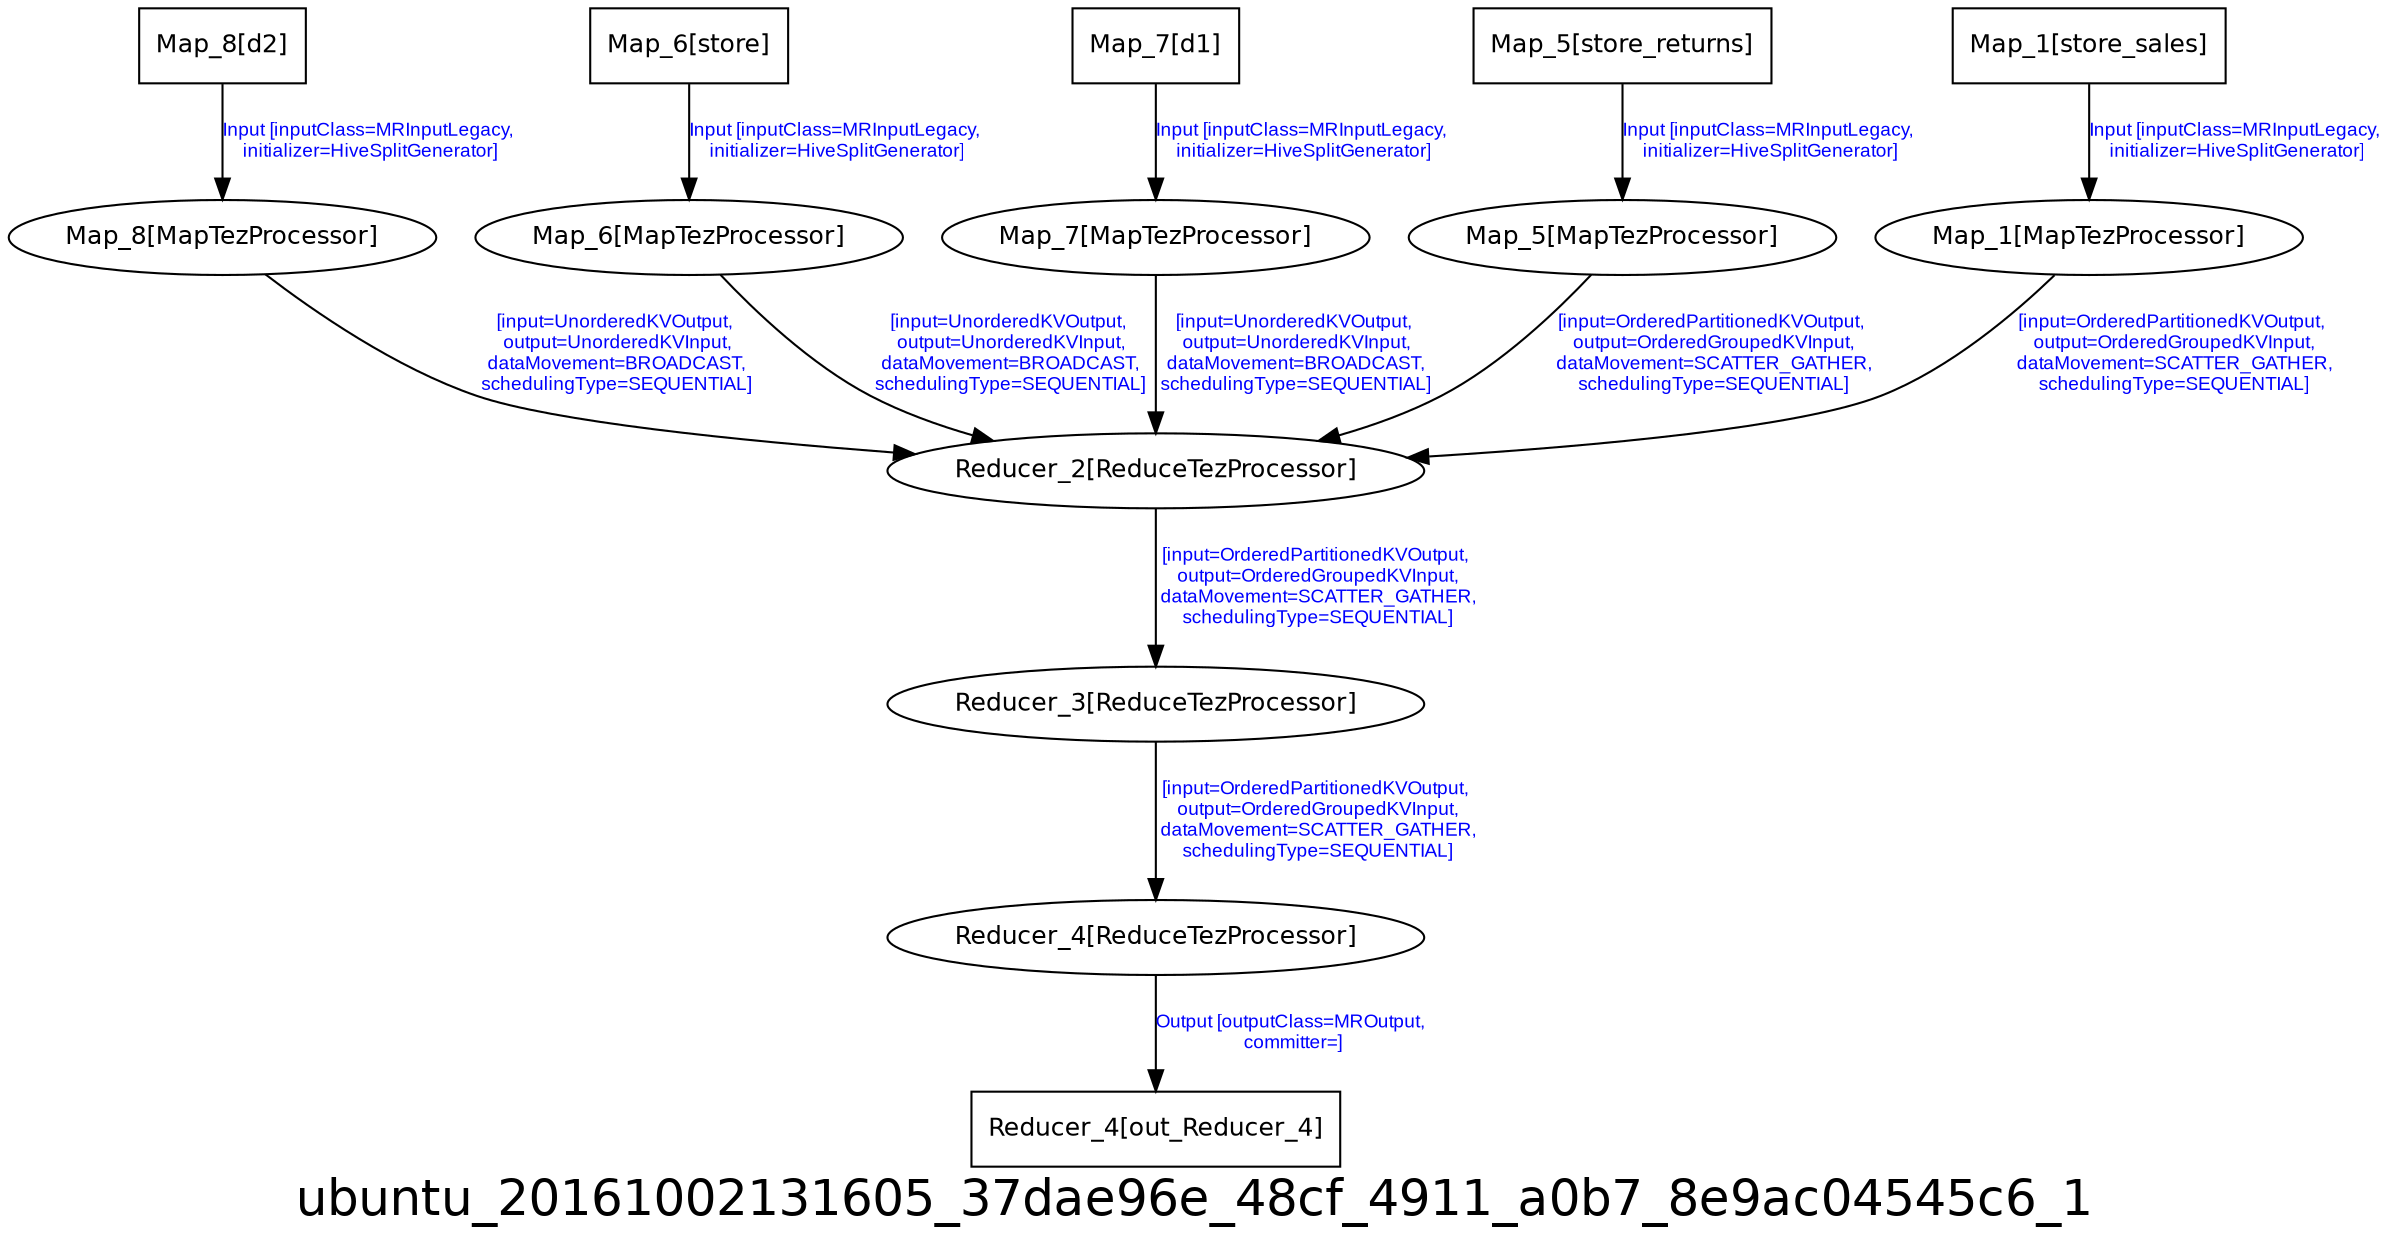 digraph ubuntu_20161002131605_37dae96e_48cf_4911_a0b7_8e9ac04545c6_1 {
graph [ label="ubuntu_20161002131605_37dae96e_48cf_4911_a0b7_8e9ac04545c6_1", fontsize=24, fontname=Helvetica];
node [fontsize=12, fontname=Helvetica];
edge [fontsize=9, fontcolor=blue, fontname=Arial];
"ubuntu_20161002131605_37dae96e_48cf_4911_a0b7_8e9ac04545c6_1.Map_1" [ label = "Map_1[MapTezProcessor]" ];
"ubuntu_20161002131605_37dae96e_48cf_4911_a0b7_8e9ac04545c6_1.Map_1" -> "ubuntu_20161002131605_37dae96e_48cf_4911_a0b7_8e9ac04545c6_1.Reducer_2" [ label = "[input=OrderedPartitionedKVOutput,\n output=OrderedGroupedKVInput,\n dataMovement=SCATTER_GATHER,\n schedulingType=SEQUENTIAL]" ];
"ubuntu_20161002131605_37dae96e_48cf_4911_a0b7_8e9ac04545c6_1.Map_8" [ label = "Map_8[MapTezProcessor]" ];
"ubuntu_20161002131605_37dae96e_48cf_4911_a0b7_8e9ac04545c6_1.Map_8" -> "ubuntu_20161002131605_37dae96e_48cf_4911_a0b7_8e9ac04545c6_1.Reducer_2" [ label = "[input=UnorderedKVOutput,\n output=UnorderedKVInput,\n dataMovement=BROADCAST,\n schedulingType=SEQUENTIAL]" ];
"ubuntu_20161002131605_37dae96e_48cf_4911_a0b7_8e9ac04545c6_1.Map_1_store_sales" [ label = "Map_1[store_sales]", shape = "box" ];
"ubuntu_20161002131605_37dae96e_48cf_4911_a0b7_8e9ac04545c6_1.Map_1_store_sales" -> "ubuntu_20161002131605_37dae96e_48cf_4911_a0b7_8e9ac04545c6_1.Map_1" [ label = "Input [inputClass=MRInputLegacy,\n initializer=HiveSplitGenerator]" ];
"ubuntu_20161002131605_37dae96e_48cf_4911_a0b7_8e9ac04545c6_1.Map_6_store" [ label = "Map_6[store]", shape = "box" ];
"ubuntu_20161002131605_37dae96e_48cf_4911_a0b7_8e9ac04545c6_1.Map_6_store" -> "ubuntu_20161002131605_37dae96e_48cf_4911_a0b7_8e9ac04545c6_1.Map_6" [ label = "Input [inputClass=MRInputLegacy,\n initializer=HiveSplitGenerator]" ];
"ubuntu_20161002131605_37dae96e_48cf_4911_a0b7_8e9ac04545c6_1.Map_6" [ label = "Map_6[MapTezProcessor]" ];
"ubuntu_20161002131605_37dae96e_48cf_4911_a0b7_8e9ac04545c6_1.Map_6" -> "ubuntu_20161002131605_37dae96e_48cf_4911_a0b7_8e9ac04545c6_1.Reducer_2" [ label = "[input=UnorderedKVOutput,\n output=UnorderedKVInput,\n dataMovement=BROADCAST,\n schedulingType=SEQUENTIAL]" ];
"ubuntu_20161002131605_37dae96e_48cf_4911_a0b7_8e9ac04545c6_1.Reducer_2" [ label = "Reducer_2[ReduceTezProcessor]" ];
"ubuntu_20161002131605_37dae96e_48cf_4911_a0b7_8e9ac04545c6_1.Reducer_2" -> "ubuntu_20161002131605_37dae96e_48cf_4911_a0b7_8e9ac04545c6_1.Reducer_3" [ label = "[input=OrderedPartitionedKVOutput,\n output=OrderedGroupedKVInput,\n dataMovement=SCATTER_GATHER,\n schedulingType=SEQUENTIAL]" ];
"ubuntu_20161002131605_37dae96e_48cf_4911_a0b7_8e9ac04545c6_1.Map_7_d1" [ label = "Map_7[d1]", shape = "box" ];
"ubuntu_20161002131605_37dae96e_48cf_4911_a0b7_8e9ac04545c6_1.Map_7_d1" -> "ubuntu_20161002131605_37dae96e_48cf_4911_a0b7_8e9ac04545c6_1.Map_7" [ label = "Input [inputClass=MRInputLegacy,\n initializer=HiveSplitGenerator]" ];
"ubuntu_20161002131605_37dae96e_48cf_4911_a0b7_8e9ac04545c6_1.Reducer_4" [ label = "Reducer_4[ReduceTezProcessor]" ];
"ubuntu_20161002131605_37dae96e_48cf_4911_a0b7_8e9ac04545c6_1.Reducer_4" -> "ubuntu_20161002131605_37dae96e_48cf_4911_a0b7_8e9ac04545c6_1.Reducer_4_out_Reducer_4" [ label = "Output [outputClass=MROutput,\n committer=]" ];
"ubuntu_20161002131605_37dae96e_48cf_4911_a0b7_8e9ac04545c6_1.Map_8_d2" [ label = "Map_8[d2]", shape = "box" ];
"ubuntu_20161002131605_37dae96e_48cf_4911_a0b7_8e9ac04545c6_1.Map_8_d2" -> "ubuntu_20161002131605_37dae96e_48cf_4911_a0b7_8e9ac04545c6_1.Map_8" [ label = "Input [inputClass=MRInputLegacy,\n initializer=HiveSplitGenerator]" ];
"ubuntu_20161002131605_37dae96e_48cf_4911_a0b7_8e9ac04545c6_1.Reducer_4_out_Reducer_4" [ label = "Reducer_4[out_Reducer_4]", shape = "box" ];
"ubuntu_20161002131605_37dae96e_48cf_4911_a0b7_8e9ac04545c6_1.Reducer_3" [ label = "Reducer_3[ReduceTezProcessor]" ];
"ubuntu_20161002131605_37dae96e_48cf_4911_a0b7_8e9ac04545c6_1.Reducer_3" -> "ubuntu_20161002131605_37dae96e_48cf_4911_a0b7_8e9ac04545c6_1.Reducer_4" [ label = "[input=OrderedPartitionedKVOutput,\n output=OrderedGroupedKVInput,\n dataMovement=SCATTER_GATHER,\n schedulingType=SEQUENTIAL]" ];
"ubuntu_20161002131605_37dae96e_48cf_4911_a0b7_8e9ac04545c6_1.Map_5_store_returns" [ label = "Map_5[store_returns]", shape = "box" ];
"ubuntu_20161002131605_37dae96e_48cf_4911_a0b7_8e9ac04545c6_1.Map_5_store_returns" -> "ubuntu_20161002131605_37dae96e_48cf_4911_a0b7_8e9ac04545c6_1.Map_5" [ label = "Input [inputClass=MRInputLegacy,\n initializer=HiveSplitGenerator]" ];
"ubuntu_20161002131605_37dae96e_48cf_4911_a0b7_8e9ac04545c6_1.Map_7" [ label = "Map_7[MapTezProcessor]" ];
"ubuntu_20161002131605_37dae96e_48cf_4911_a0b7_8e9ac04545c6_1.Map_7" -> "ubuntu_20161002131605_37dae96e_48cf_4911_a0b7_8e9ac04545c6_1.Reducer_2" [ label = "[input=UnorderedKVOutput,\n output=UnorderedKVInput,\n dataMovement=BROADCAST,\n schedulingType=SEQUENTIAL]" ];
"ubuntu_20161002131605_37dae96e_48cf_4911_a0b7_8e9ac04545c6_1.Map_5" [ label = "Map_5[MapTezProcessor]" ];
"ubuntu_20161002131605_37dae96e_48cf_4911_a0b7_8e9ac04545c6_1.Map_5" -> "ubuntu_20161002131605_37dae96e_48cf_4911_a0b7_8e9ac04545c6_1.Reducer_2" [ label = "[input=OrderedPartitionedKVOutput,\n output=OrderedGroupedKVInput,\n dataMovement=SCATTER_GATHER,\n schedulingType=SEQUENTIAL]" ];
}
